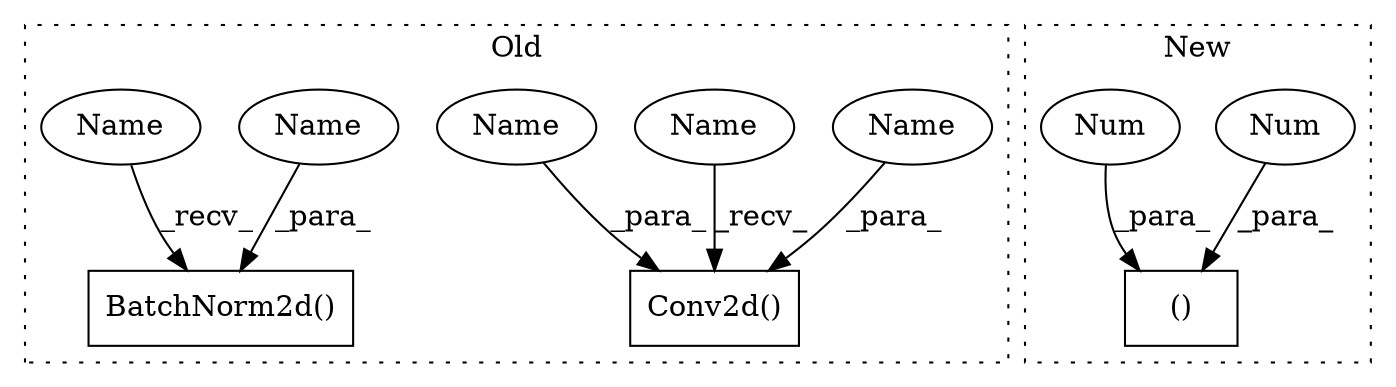 digraph G {
subgraph cluster0 {
1 [label="Conv2d()" a="75" s="2510,2548" l="10,49" shape="box"];
5 [label="BatchNorm2d()" a="75" s="2619,2647" l="15,1" shape="box"];
6 [label="Name" a="87" s="2634" l="13" shape="ellipse"];
7 [label="Name" a="87" s="2535" l="13" shape="ellipse"];
8 [label="Name" a="87" s="2520" l="13" shape="ellipse"];
9 [label="Name" a="87" s="2510" l="2" shape="ellipse"];
10 [label="Name" a="87" s="2619" l="2" shape="ellipse"];
label = "Old";
style="dotted";
}
subgraph cluster1 {
2 [label="()" a="54" s="4027" l="6" shape="box"];
3 [label="Num" a="76" s="4023" l="4" shape="ellipse"];
4 [label="Num" a="76" s="4029" l="4" shape="ellipse"];
label = "New";
style="dotted";
}
3 -> 2 [label="_para_"];
4 -> 2 [label="_para_"];
6 -> 5 [label="_para_"];
7 -> 1 [label="_para_"];
8 -> 1 [label="_para_"];
9 -> 1 [label="_recv_"];
10 -> 5 [label="_recv_"];
}